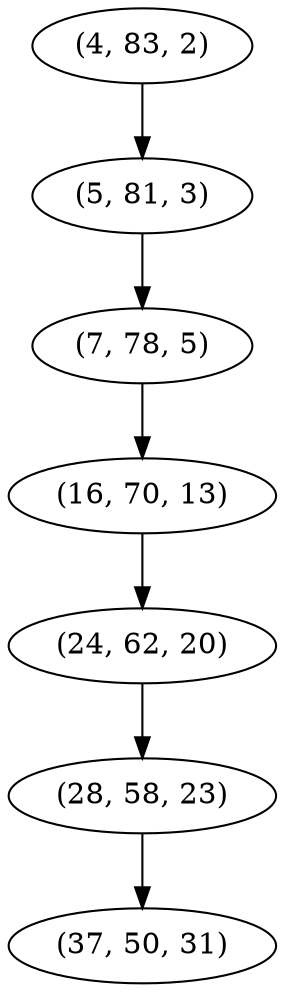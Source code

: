 digraph tree {
    "(4, 83, 2)";
    "(5, 81, 3)";
    "(7, 78, 5)";
    "(16, 70, 13)";
    "(24, 62, 20)";
    "(28, 58, 23)";
    "(37, 50, 31)";
    "(4, 83, 2)" -> "(5, 81, 3)";
    "(5, 81, 3)" -> "(7, 78, 5)";
    "(7, 78, 5)" -> "(16, 70, 13)";
    "(16, 70, 13)" -> "(24, 62, 20)";
    "(24, 62, 20)" -> "(28, 58, 23)";
    "(28, 58, 23)" -> "(37, 50, 31)";
}
